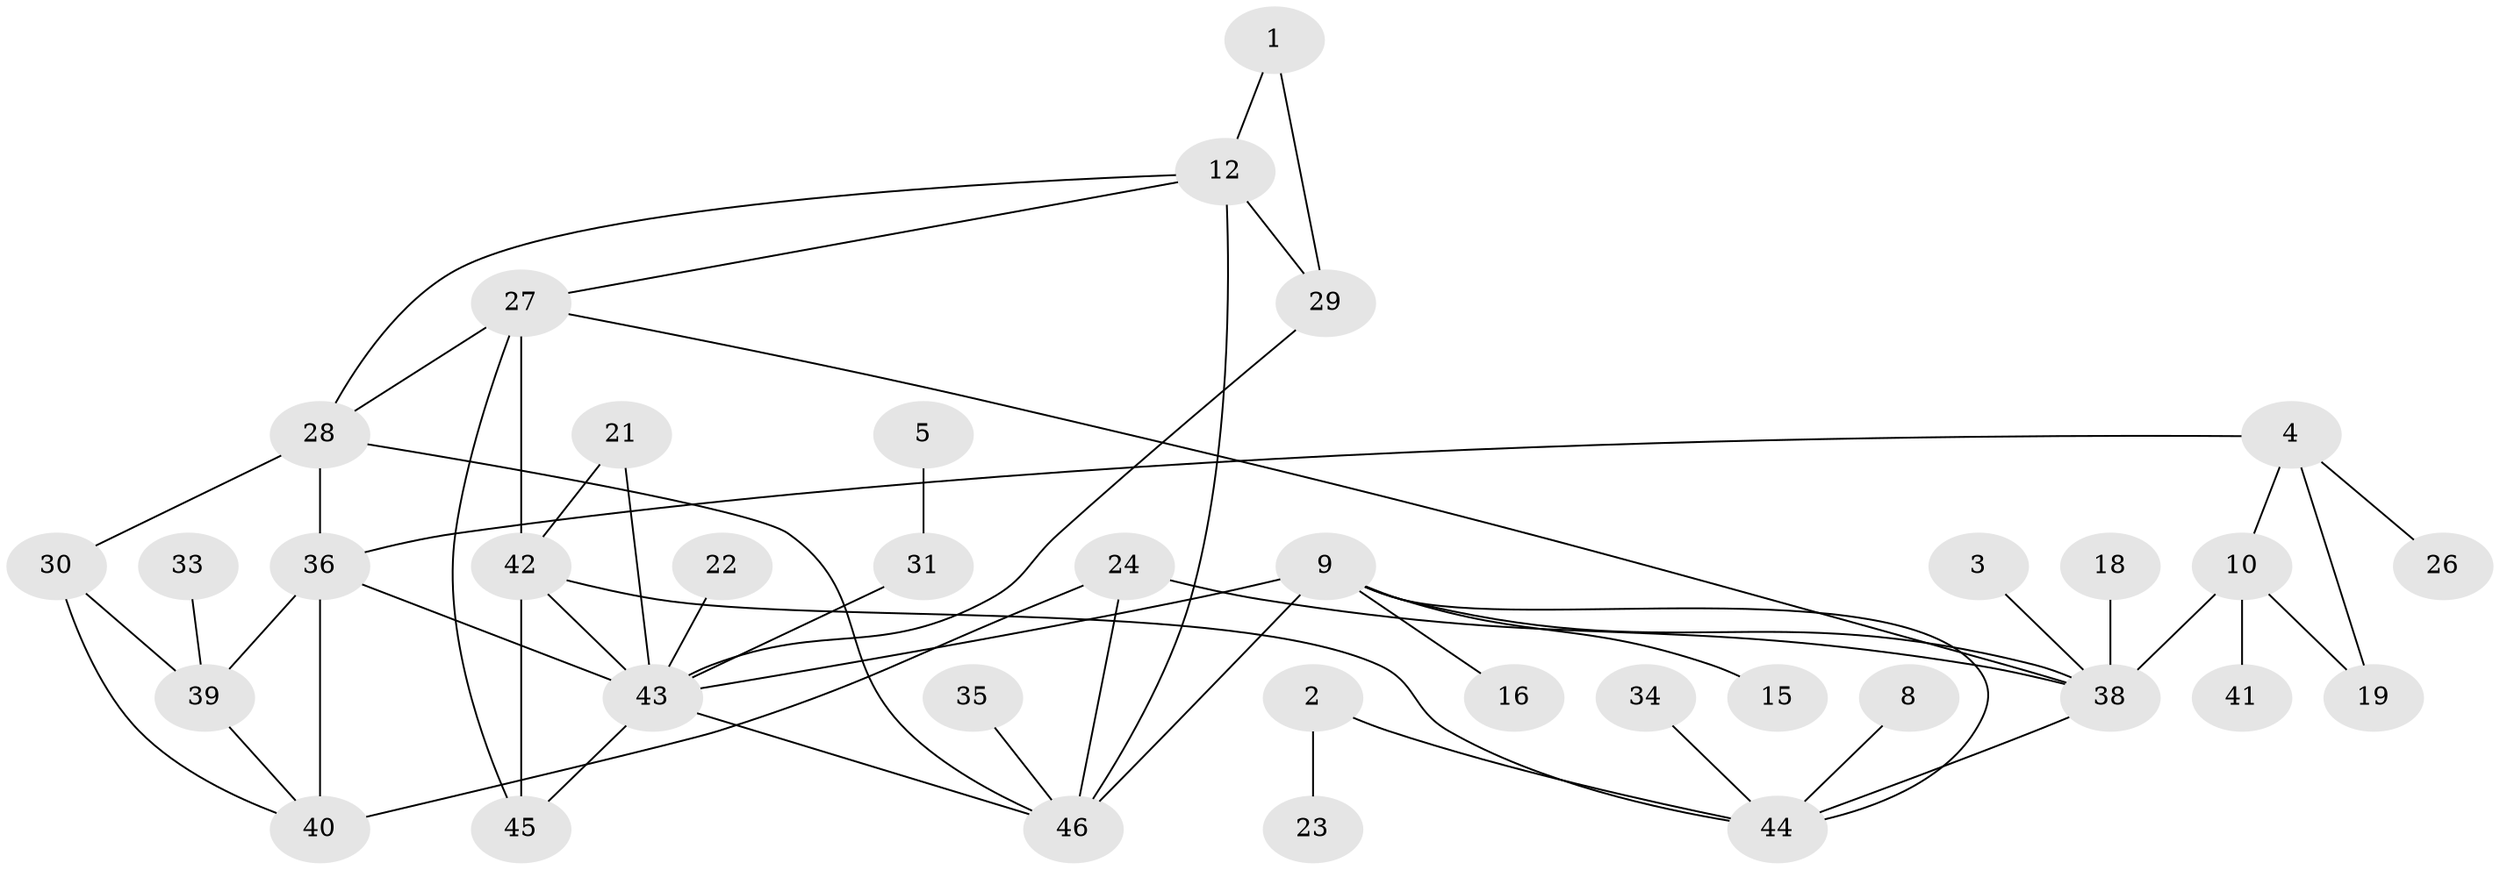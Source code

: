 // original degree distribution, {3: 0.18681318681318682, 2: 0.25274725274725274, 1: 0.23076923076923078, 7: 0.01098901098901099, 5: 0.03296703296703297, 4: 0.15384615384615385, 0: 0.10989010989010989, 6: 0.02197802197802198}
// Generated by graph-tools (version 1.1) at 2025/25/03/09/25 03:25:13]
// undirected, 36 vertices, 55 edges
graph export_dot {
graph [start="1"]
  node [color=gray90,style=filled];
  1;
  2;
  3;
  4;
  5;
  8;
  9;
  10;
  12;
  15;
  16;
  18;
  19;
  21;
  22;
  23;
  24;
  26;
  27;
  28;
  29;
  30;
  31;
  33;
  34;
  35;
  36;
  38;
  39;
  40;
  41;
  42;
  43;
  44;
  45;
  46;
  1 -- 12 [weight=1.0];
  1 -- 29 [weight=1.0];
  2 -- 23 [weight=1.0];
  2 -- 44 [weight=1.0];
  3 -- 38 [weight=1.0];
  4 -- 10 [weight=1.0];
  4 -- 19 [weight=1.0];
  4 -- 26 [weight=1.0];
  4 -- 36 [weight=1.0];
  5 -- 31 [weight=1.0];
  8 -- 44 [weight=1.0];
  9 -- 15 [weight=1.0];
  9 -- 16 [weight=1.0];
  9 -- 38 [weight=1.0];
  9 -- 43 [weight=2.0];
  9 -- 44 [weight=1.0];
  9 -- 46 [weight=1.0];
  10 -- 19 [weight=1.0];
  10 -- 38 [weight=1.0];
  10 -- 41 [weight=1.0];
  12 -- 27 [weight=1.0];
  12 -- 28 [weight=1.0];
  12 -- 29 [weight=1.0];
  12 -- 46 [weight=2.0];
  18 -- 38 [weight=1.0];
  21 -- 42 [weight=1.0];
  21 -- 43 [weight=1.0];
  22 -- 43 [weight=1.0];
  24 -- 38 [weight=1.0];
  24 -- 40 [weight=1.0];
  24 -- 46 [weight=1.0];
  27 -- 28 [weight=1.0];
  27 -- 38 [weight=1.0];
  27 -- 42 [weight=1.0];
  27 -- 45 [weight=1.0];
  28 -- 30 [weight=1.0];
  28 -- 36 [weight=1.0];
  28 -- 46 [weight=1.0];
  29 -- 43 [weight=1.0];
  30 -- 39 [weight=1.0];
  30 -- 40 [weight=1.0];
  31 -- 43 [weight=1.0];
  33 -- 39 [weight=1.0];
  34 -- 44 [weight=1.0];
  35 -- 46 [weight=1.0];
  36 -- 39 [weight=1.0];
  36 -- 40 [weight=2.0];
  36 -- 43 [weight=1.0];
  38 -- 44 [weight=1.0];
  39 -- 40 [weight=1.0];
  42 -- 43 [weight=1.0];
  42 -- 44 [weight=1.0];
  42 -- 45 [weight=1.0];
  43 -- 45 [weight=1.0];
  43 -- 46 [weight=1.0];
}
